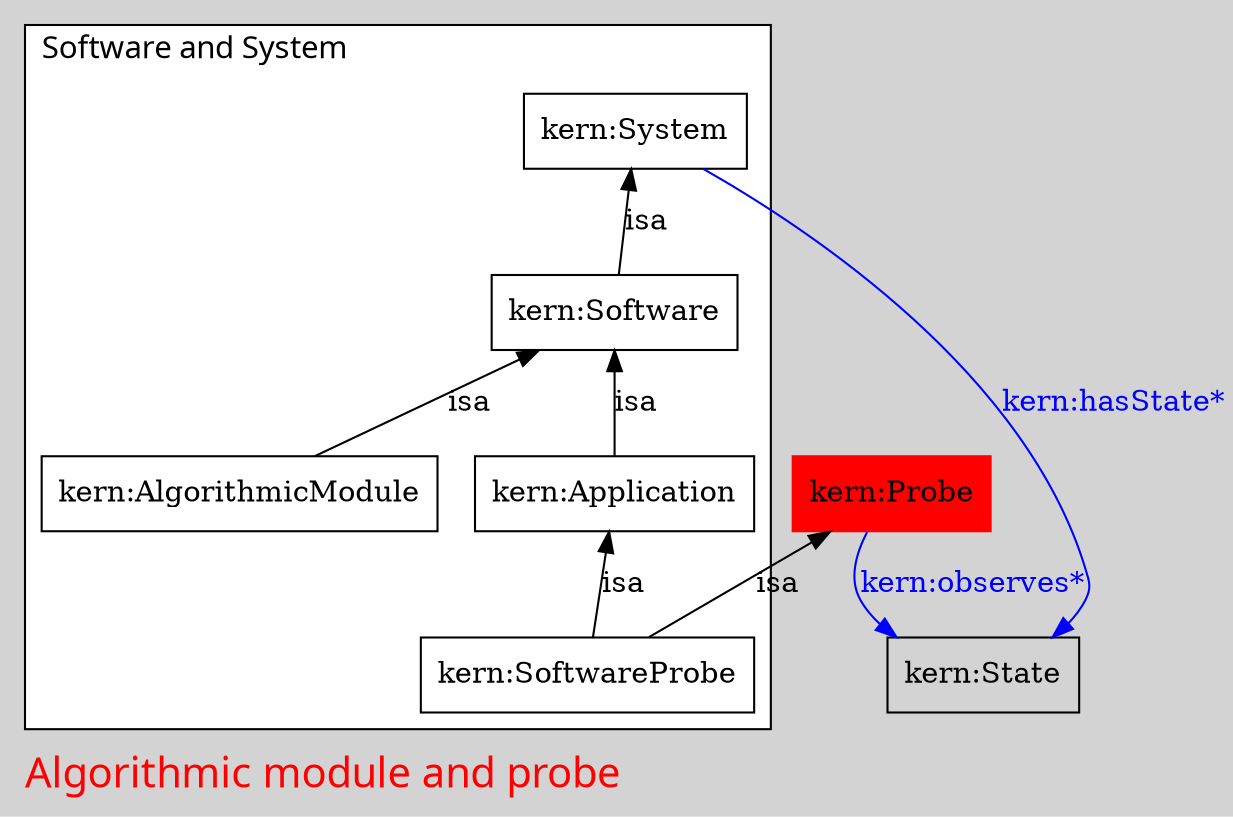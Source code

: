 digraph Proteus {
	label="Algorithmic module and probe"
	fontname="Arial-Bold";
	labeljust=left;
	fontsize=20;
	fontcolor=red;
	bgcolor=lightgrey;
	subgraph cluster0 {
		label="Software and System"
		fontname="Arial-Bold";
		labeljust=left;
		fontsize=15;
		fontcolor=black;
		bgcolor=white;
		"Software" [label="kern:Software", shape=box, color="0.0,0.0,0.0", fontcolor="0.0,0.0,0.0", width="1.3403", height="0.5"];
		"System" [label="kern:System", shape=box, color="0.0,0.0,0.0", fontcolor="0.0,0.0,0.0", width="1.2222", height="0.5"];
		"AlgorithmicModule" [label="kern:AlgorithmicModule", shape=box, color="0.0,0.0,0.0", fontcolor="0.0,0.0,0.0", width="2.2292", height="0.5"];
		"SoftwareProbe" [label="kern:SoftwareProbe", shape=box, color="0.0,0.0,0.0", fontcolor="0.0,0.0,0.0",  width="1.8125", height="0.5"];
		"Application" [label="kern:Application", shape=box, color="0.0,0.0,0.0", fontcolor="0.0,0.0,0.0",  width="1.5625", height="0.5"];
	}	
	"State" [label="kern:State", shape=box, color="0.0,0.0,0.0", fontcolor="0.0,0.0,0.0", width="1.0278", height="0.5"];
	"Probe" [label="kern:Probe", shape=box, style=filled, color=red, fontcolor="0.0,0.0,0.0", width="1.1111", height="0.5"];
	"System" -> "Software" [dir=back, label=isa, color="0.0,0.0,0.0", fontcolor="0.0,0.0,0.0"];
	"Software" -> "AlgorithmicModule" [dir=back, label=isa, color="0.0,0.0,0.0", fontcolor="0.0,0.0,0.0"];
	"Probe" -> "State" [label="kern:observes*", color="0.6666667,1.0,1.0", fontcolor="0.6666667,1.0,1.0", style=filled];
	"Probe" -> "SoftwareProbe" [dir=back, label=isa, color="0.0,0.0,0.0", fontcolor="0.0,0.0,0.0"];
	"Application" -> "SoftwareProbe" [dir=back, label=isa, color="0.0,0.0,0.0", fontcolor="0.0,0.0,0.0"];
	"System" -> "State" [label="kern:hasState*", color="0.6666667,1.0,1.0", fontcolor="0.6666667,1.0,1.0", style=filled];
	"Software" -> "Application" [dir=back, label=isa, color="0.0,0.0,0.0", fontcolor="0.0,0.0,0.0"];
}
